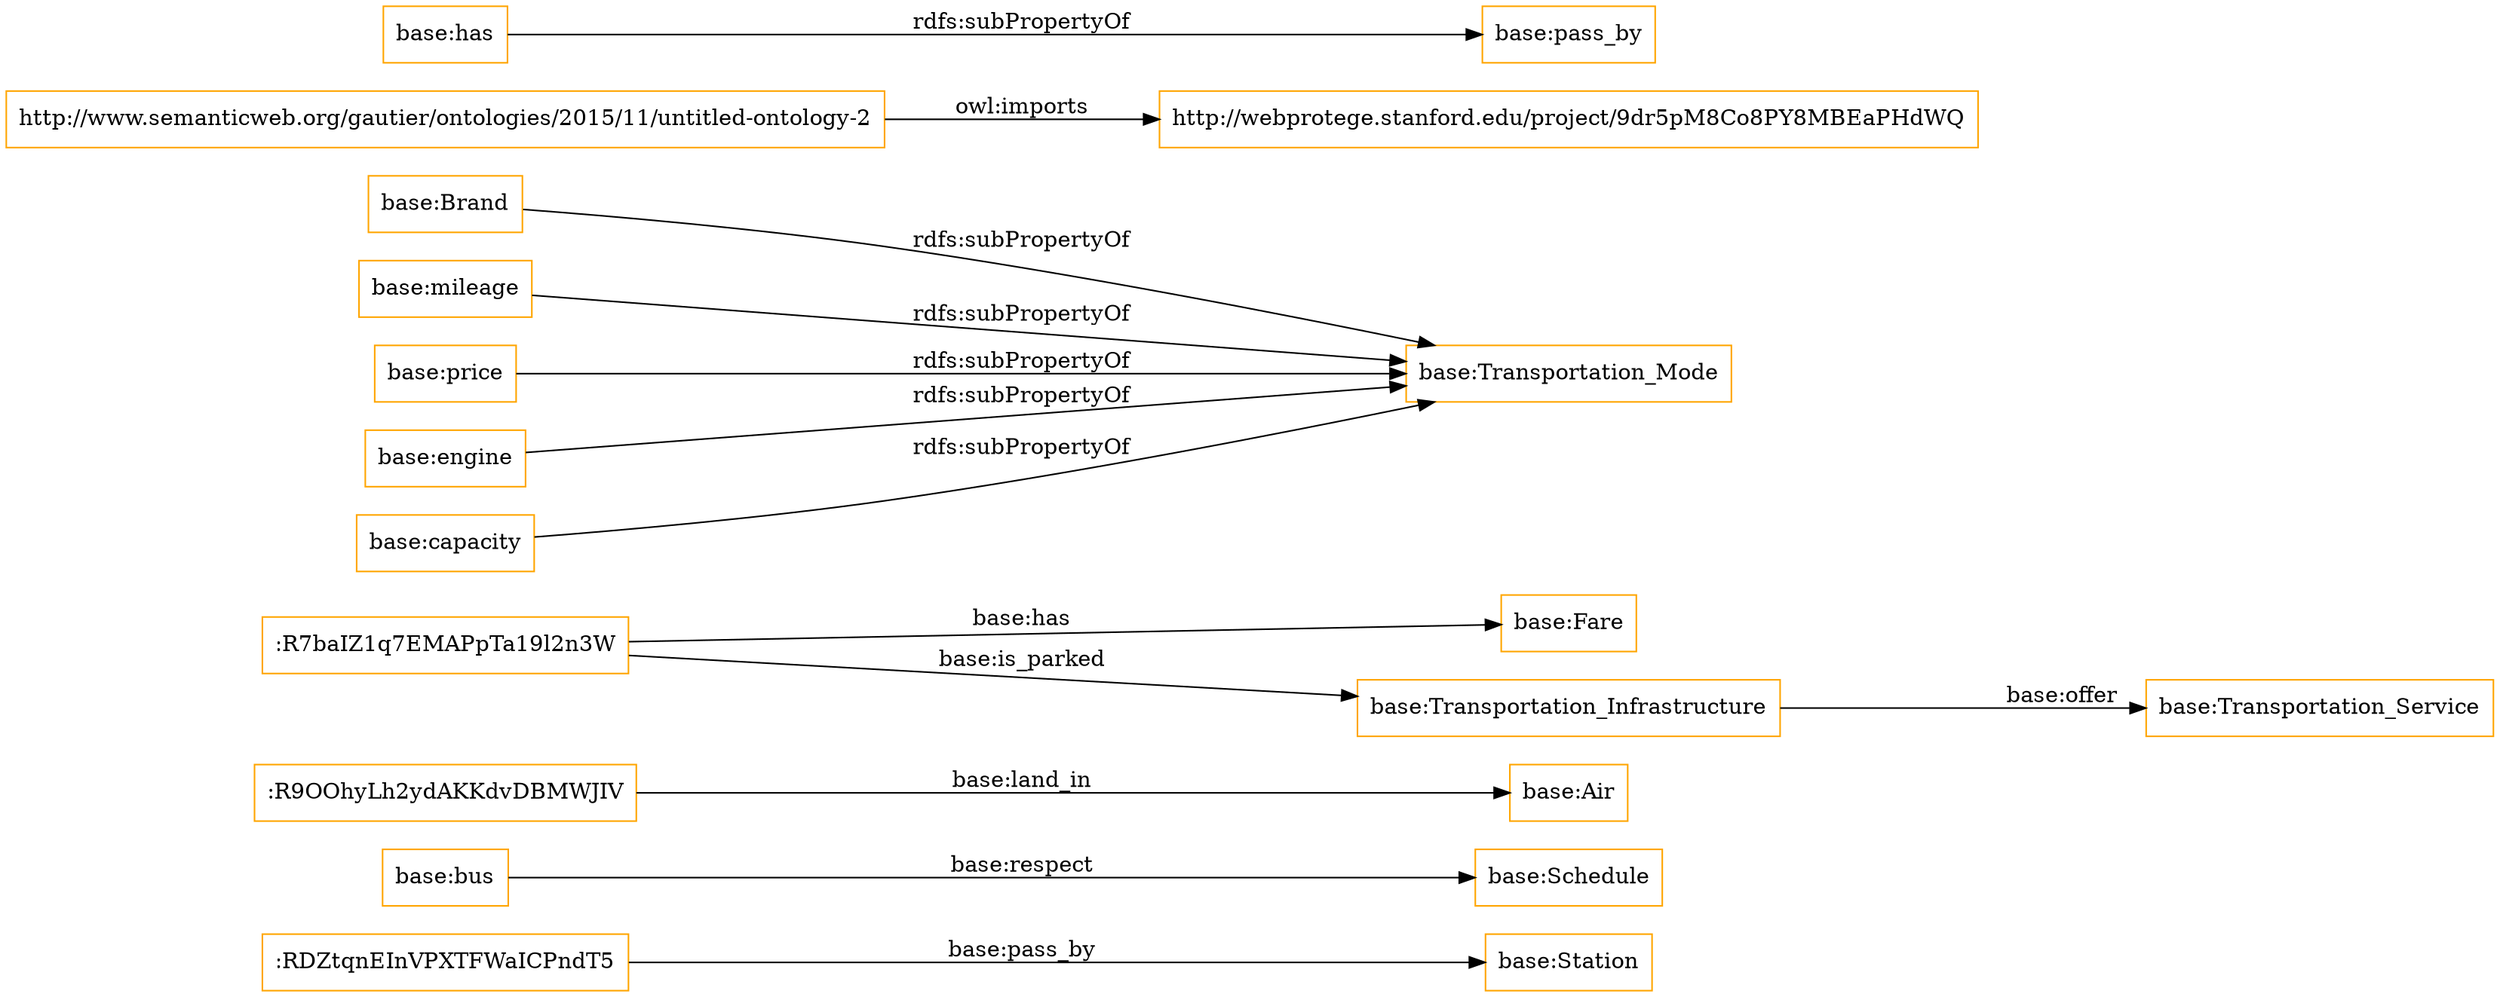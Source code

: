 digraph ar2dtool_diagram { 
rankdir=LR;
size="1501"
node [shape = rectangle, color="orange"]; "base:Station" "base:Schedule" "base:Air" "base:Fare" "base:Transportation_Service" "base:bus" "base:Transportation_Infrastructure" ; /*classes style*/
	"base:Brand" -> "base:Transportation_Mode" [ label = "rdfs:subPropertyOf" ];
	"http://www.semanticweb.org/gautier/ontologies/2015/11/untitled-ontology-2" -> "http://webprotege.stanford.edu/project/9dr5pM8Co8PY8MBEaPHdWQ" [ label = "owl:imports" ];
	"base:mileage" -> "base:Transportation_Mode" [ label = "rdfs:subPropertyOf" ];
	"base:price" -> "base:Transportation_Mode" [ label = "rdfs:subPropertyOf" ];
	"base:has" -> "base:pass_by" [ label = "rdfs:subPropertyOf" ];
	"base:engine" -> "base:Transportation_Mode" [ label = "rdfs:subPropertyOf" ];
	"base:capacity" -> "base:Transportation_Mode" [ label = "rdfs:subPropertyOf" ];
	":R7baIZ1q7EMAPpTa19l2n3W" -> "base:Transportation_Infrastructure" [ label = "base:is_parked" ];
	"base:bus" -> "base:Schedule" [ label = "base:respect" ];
	"base:Transportation_Infrastructure" -> "base:Transportation_Service" [ label = "base:offer" ];
	":RDZtqnEInVPXTFWaICPndT5" -> "base:Station" [ label = "base:pass_by" ];
	":R9OOhyLh2ydAKKdvDBMWJIV" -> "base:Air" [ label = "base:land_in" ];
	":R7baIZ1q7EMAPpTa19l2n3W" -> "base:Fare" [ label = "base:has" ];

}
